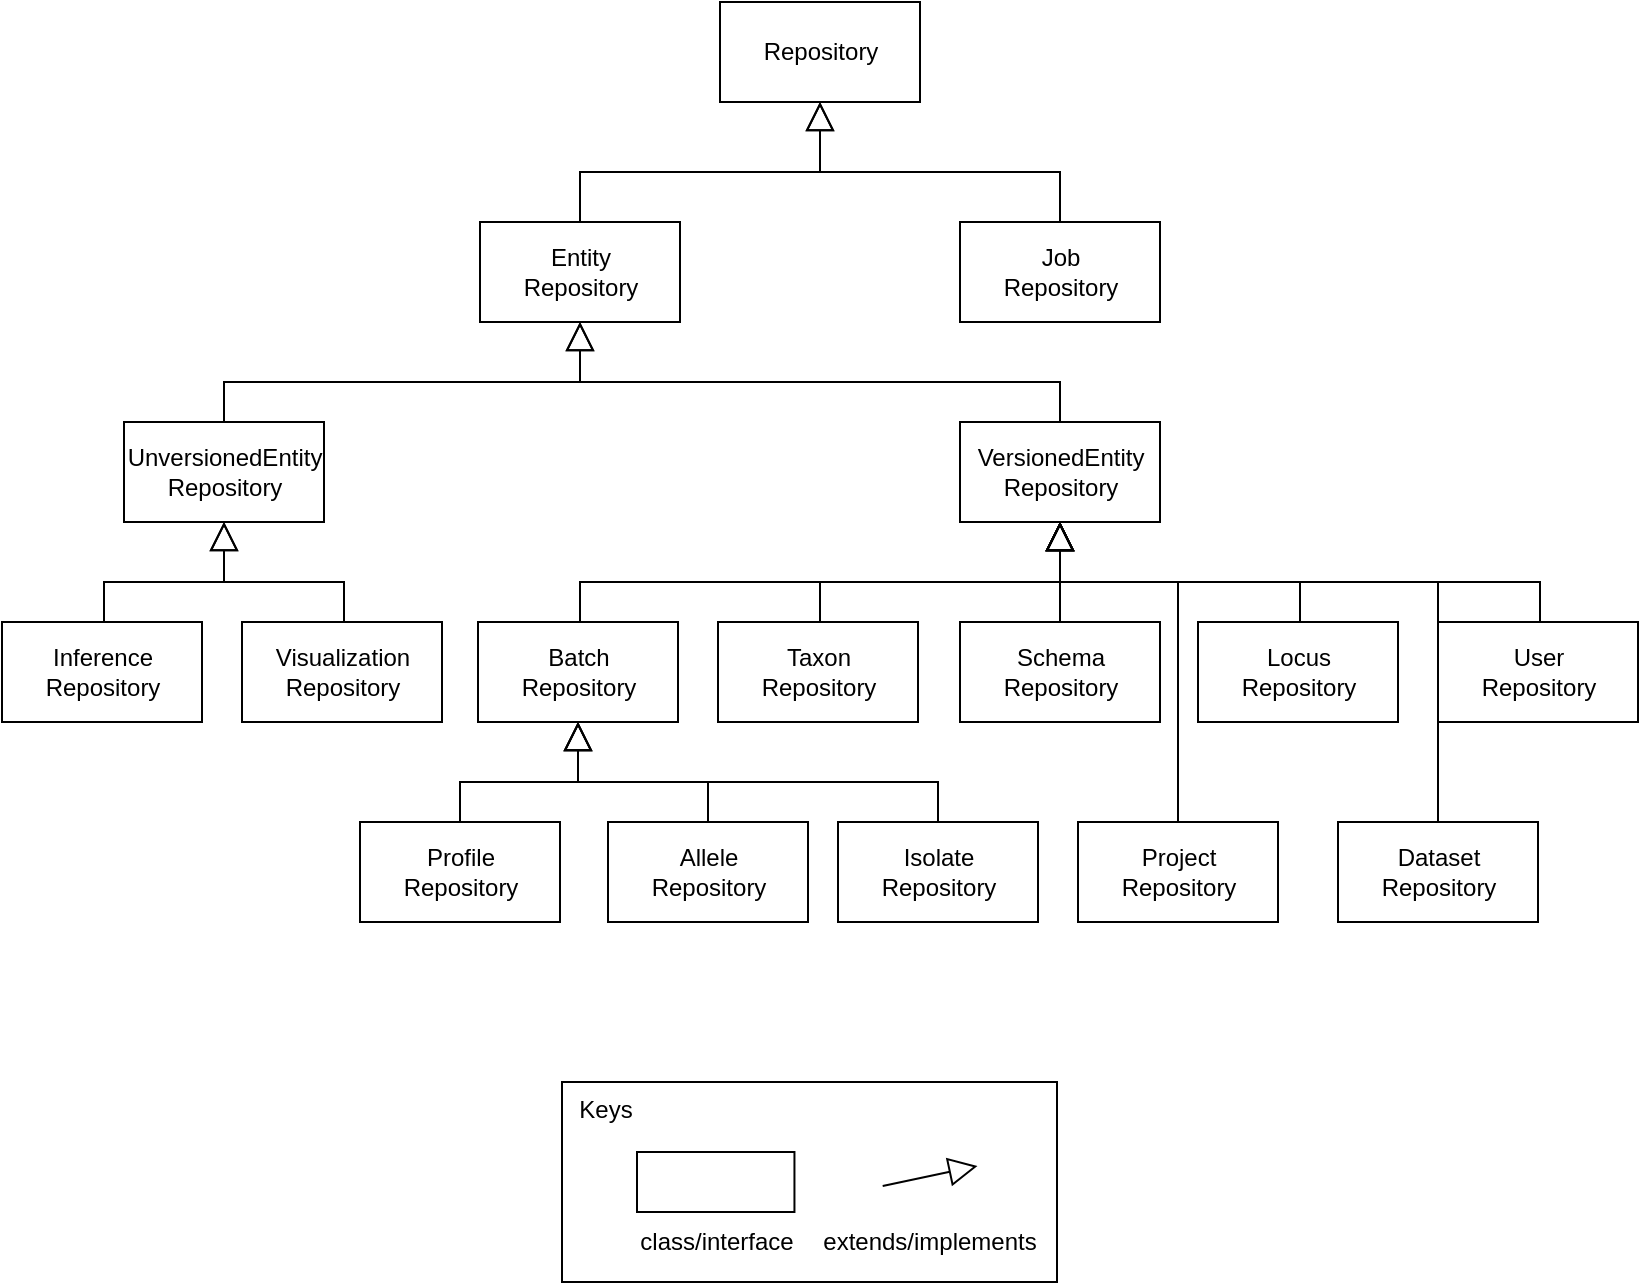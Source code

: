 <mxfile version="13.6.9" type="device"><diagram id="RN4QP6I1dG6gQks-j9Iy" name="Page-1"><mxGraphModel dx="1185" dy="705" grid="1" gridSize="10" guides="1" tooltips="1" connect="1" arrows="1" fold="1" page="1" pageScale="1" pageWidth="850" pageHeight="1100" math="0" shadow="0"><root><mxCell id="0"/><mxCell id="1" parent="0"/><mxCell id="nQdVsw6x4Rct76fO91-q-1" value="Repository" style="html=1;" parent="1" vertex="1"><mxGeometry x="380" y="130" width="100" height="50" as="geometry"/></mxCell><mxCell id="nQdVsw6x4Rct76fO91-q-51" style="edgeStyle=orthogonalEdgeStyle;rounded=0;orthogonalLoop=1;jettySize=auto;html=1;exitX=0.5;exitY=0;exitDx=0;exitDy=0;entryX=0.5;entryY=1;entryDx=0;entryDy=0;endArrow=block;endFill=0;endSize=12;" parent="1" source="nQdVsw6x4Rct76fO91-q-44" target="nQdVsw6x4Rct76fO91-q-1" edge="1"><mxGeometry relative="1" as="geometry"/></mxCell><mxCell id="nQdVsw6x4Rct76fO91-q-44" value="Entity&lt;br&gt;Repository" style="html=1;" parent="1" vertex="1"><mxGeometry x="260" y="240" width="100" height="50" as="geometry"/></mxCell><mxCell id="nQdVsw6x4Rct76fO91-q-48" style="edgeStyle=orthogonalEdgeStyle;rounded=0;orthogonalLoop=1;jettySize=auto;html=1;exitX=0.5;exitY=0;exitDx=0;exitDy=0;entryX=0.5;entryY=1;entryDx=0;entryDy=0;endArrow=block;endFill=0;endSize=12;" parent="1" source="nQdVsw6x4Rct76fO91-q-46" target="nQdVsw6x4Rct76fO91-q-44" edge="1"><mxGeometry relative="1" as="geometry"><Array as="points"><mxPoint x="132" y="320"/><mxPoint x="310" y="320"/></Array></mxGeometry></mxCell><mxCell id="nQdVsw6x4Rct76fO91-q-46" value="UnversionedEntity&lt;br&gt;Repository" style="html=1;" parent="1" vertex="1"><mxGeometry x="82" y="340" width="100" height="50" as="geometry"/></mxCell><mxCell id="nQdVsw6x4Rct76fO91-q-49" style="edgeStyle=orthogonalEdgeStyle;rounded=0;orthogonalLoop=1;jettySize=auto;html=1;exitX=0.5;exitY=0;exitDx=0;exitDy=0;entryX=0.5;entryY=1;entryDx=0;entryDy=0;endArrow=block;endFill=0;endSize=12;" parent="1" source="nQdVsw6x4Rct76fO91-q-47" target="nQdVsw6x4Rct76fO91-q-44" edge="1"><mxGeometry relative="1" as="geometry"><Array as="points"><mxPoint x="532" y="320"/><mxPoint x="350" y="320"/></Array></mxGeometry></mxCell><mxCell id="nQdVsw6x4Rct76fO91-q-47" value="VersionedEntity&lt;br&gt;Repository" style="html=1;" parent="1" vertex="1"><mxGeometry x="500" y="340" width="100" height="50" as="geometry"/></mxCell><mxCell id="nQdVsw6x4Rct76fO91-q-52" style="edgeStyle=orthogonalEdgeStyle;rounded=0;orthogonalLoop=1;jettySize=auto;html=1;exitX=0.5;exitY=0;exitDx=0;exitDy=0;entryX=0.5;entryY=1;entryDx=0;entryDy=0;endArrow=block;endFill=0;endSize=12;" parent="1" source="nQdVsw6x4Rct76fO91-q-50" target="nQdVsw6x4Rct76fO91-q-1" edge="1"><mxGeometry relative="1" as="geometry"/></mxCell><mxCell id="nQdVsw6x4Rct76fO91-q-50" value="Job&lt;br&gt;Repository" style="html=1;" parent="1" vertex="1"><mxGeometry x="500" y="240" width="100" height="50" as="geometry"/></mxCell><mxCell id="nQdVsw6x4Rct76fO91-q-56" style="edgeStyle=orthogonalEdgeStyle;rounded=0;orthogonalLoop=1;jettySize=auto;html=1;exitX=0.5;exitY=0;exitDx=0;exitDy=0;entryX=0.5;entryY=1;entryDx=0;entryDy=0;endArrow=block;endFill=0;endSize=12;" parent="1" source="nQdVsw6x4Rct76fO91-q-53" target="nQdVsw6x4Rct76fO91-q-46" edge="1"><mxGeometry relative="1" as="geometry"><Array as="points"><mxPoint x="192" y="440"/><mxPoint x="192" y="420"/><mxPoint x="132" y="420"/></Array></mxGeometry></mxCell><mxCell id="nQdVsw6x4Rct76fO91-q-53" value="Visualization&lt;br&gt;Repository" style="html=1;" parent="1" vertex="1"><mxGeometry x="141" y="440" width="100" height="50" as="geometry"/></mxCell><mxCell id="nQdVsw6x4Rct76fO91-q-55" style="edgeStyle=orthogonalEdgeStyle;rounded=0;orthogonalLoop=1;jettySize=auto;html=1;exitX=0.5;exitY=0;exitDx=0;exitDy=0;entryX=0.5;entryY=1;entryDx=0;entryDy=0;endArrow=block;endFill=0;endSize=12;" parent="1" source="nQdVsw6x4Rct76fO91-q-54" target="nQdVsw6x4Rct76fO91-q-46" edge="1"><mxGeometry relative="1" as="geometry"><Array as="points"><mxPoint x="72" y="440"/><mxPoint x="72" y="420"/><mxPoint x="132" y="420"/></Array></mxGeometry></mxCell><mxCell id="nQdVsw6x4Rct76fO91-q-54" value="Inference&lt;br&gt;Repository" style="html=1;" parent="1" vertex="1"><mxGeometry x="21" y="440" width="100" height="50" as="geometry"/></mxCell><mxCell id="gHXt18D47OosQRVo32dS-10" style="edgeStyle=orthogonalEdgeStyle;rounded=0;orthogonalLoop=1;jettySize=auto;html=1;exitX=0.5;exitY=0;exitDx=0;exitDy=0;startArrow=none;startFill=0;endArrow=block;endFill=0;endSize=12;entryX=0.5;entryY=1;entryDx=0;entryDy=0;" edge="1" parent="1" source="nQdVsw6x4Rct76fO91-q-57" target="nQdVsw6x4Rct76fO91-q-47"><mxGeometry relative="1" as="geometry"><mxPoint x="550" y="410" as="targetPoint"/></mxGeometry></mxCell><mxCell id="nQdVsw6x4Rct76fO91-q-57" value="Schema&lt;br&gt;Repository" style="html=1;" parent="1" vertex="1"><mxGeometry x="500" y="440" width="100" height="50" as="geometry"/></mxCell><mxCell id="gHXt18D47OosQRVo32dS-13" style="edgeStyle=orthogonalEdgeStyle;rounded=0;orthogonalLoop=1;jettySize=auto;html=1;exitX=0.5;exitY=0;exitDx=0;exitDy=0;entryX=0.5;entryY=1;entryDx=0;entryDy=0;startArrow=none;startFill=0;endArrow=block;endFill=0;endSize=12;" edge="1" parent="1" source="nQdVsw6x4Rct76fO91-q-58" target="gHXt18D47OosQRVo32dS-7"><mxGeometry relative="1" as="geometry"><Array as="points"><mxPoint x="250" y="520"/><mxPoint x="309" y="520"/></Array></mxGeometry></mxCell><mxCell id="nQdVsw6x4Rct76fO91-q-58" value="Profile&lt;br&gt;Repository" style="html=1;" parent="1" vertex="1"><mxGeometry x="200" y="540" width="100" height="50" as="geometry"/></mxCell><mxCell id="gHXt18D47OosQRVo32dS-17" style="edgeStyle=orthogonalEdgeStyle;rounded=0;orthogonalLoop=1;jettySize=auto;html=1;exitX=0.5;exitY=0;exitDx=0;exitDy=0;entryX=0.5;entryY=1;entryDx=0;entryDy=0;startArrow=none;startFill=0;endArrow=block;endFill=0;endSize=12;" edge="1" parent="1" source="nQdVsw6x4Rct76fO91-q-59" target="nQdVsw6x4Rct76fO91-q-47"><mxGeometry relative="1" as="geometry"><Array as="points"><mxPoint x="739" y="420"/><mxPoint x="550" y="420"/></Array></mxGeometry></mxCell><mxCell id="nQdVsw6x4Rct76fO91-q-59" value="Dataset&lt;br&gt;Repository" style="html=1;" parent="1" vertex="1"><mxGeometry x="689" y="540" width="100" height="50" as="geometry"/></mxCell><mxCell id="gHXt18D47OosQRVo32dS-15" style="edgeStyle=orthogonalEdgeStyle;rounded=0;orthogonalLoop=1;jettySize=auto;html=1;exitX=0.5;exitY=0;exitDx=0;exitDy=0;entryX=0.5;entryY=1;entryDx=0;entryDy=0;startArrow=none;startFill=0;endArrow=block;endFill=0;endSize=12;" edge="1" parent="1" source="nQdVsw6x4Rct76fO91-q-60" target="gHXt18D47OosQRVo32dS-7"><mxGeometry relative="1" as="geometry"/></mxCell><mxCell id="nQdVsw6x4Rct76fO91-q-60" value="Isolate&lt;br&gt;Repository" style="html=1;" parent="1" vertex="1"><mxGeometry x="439" y="540" width="100" height="50" as="geometry"/></mxCell><mxCell id="gHXt18D47OosQRVo32dS-12" style="edgeStyle=orthogonalEdgeStyle;rounded=0;orthogonalLoop=1;jettySize=auto;html=1;exitX=0.5;exitY=0;exitDx=0;exitDy=0;entryX=0.5;entryY=1;entryDx=0;entryDy=0;startArrow=none;startFill=0;endArrow=block;endFill=0;endSize=12;" edge="1" parent="1" source="nQdVsw6x4Rct76fO91-q-61" target="nQdVsw6x4Rct76fO91-q-47"><mxGeometry relative="1" as="geometry"><Array as="points"><mxPoint x="790" y="440"/><mxPoint x="790" y="420"/><mxPoint x="550" y="420"/></Array></mxGeometry></mxCell><mxCell id="nQdVsw6x4Rct76fO91-q-61" value="User&lt;br&gt;Repository" style="html=1;" parent="1" vertex="1"><mxGeometry x="739" y="440" width="100" height="50" as="geometry"/></mxCell><mxCell id="gHXt18D47OosQRVo32dS-16" style="edgeStyle=orthogonalEdgeStyle;rounded=0;orthogonalLoop=1;jettySize=auto;html=1;entryX=0.5;entryY=1;entryDx=0;entryDy=0;startArrow=none;startFill=0;endArrow=block;endFill=0;endSize=12;" edge="1" parent="1" source="nQdVsw6x4Rct76fO91-q-62" target="nQdVsw6x4Rct76fO91-q-47"><mxGeometry relative="1" as="geometry"><Array as="points"><mxPoint x="609" y="420"/><mxPoint x="550" y="420"/></Array></mxGeometry></mxCell><mxCell id="nQdVsw6x4Rct76fO91-q-62" value="Project&lt;br&gt;Repository" style="html=1;" parent="1" vertex="1"><mxGeometry x="559" y="540" width="100" height="50" as="geometry"/></mxCell><mxCell id="gHXt18D47OosQRVo32dS-9" style="edgeStyle=orthogonalEdgeStyle;rounded=0;orthogonalLoop=1;jettySize=auto;html=1;exitX=0.5;exitY=0;exitDx=0;exitDy=0;entryX=0.5;entryY=1;entryDx=0;entryDy=0;startArrow=none;startFill=0;endArrow=block;endFill=0;endSize=12;" edge="1" parent="1" source="nQdVsw6x4Rct76fO91-q-63" target="nQdVsw6x4Rct76fO91-q-47"><mxGeometry relative="1" as="geometry"><Array as="points"><mxPoint x="430" y="440"/><mxPoint x="430" y="420"/><mxPoint x="550" y="420"/></Array></mxGeometry></mxCell><mxCell id="nQdVsw6x4Rct76fO91-q-63" value="Taxon&lt;br&gt;Repository" style="html=1;" parent="1" vertex="1"><mxGeometry x="379" y="440" width="100" height="50" as="geometry"/></mxCell><mxCell id="gHXt18D47OosQRVo32dS-11" style="edgeStyle=orthogonalEdgeStyle;rounded=0;orthogonalLoop=1;jettySize=auto;html=1;exitX=0.5;exitY=0;exitDx=0;exitDy=0;entryX=0.5;entryY=1;entryDx=0;entryDy=0;startArrow=none;startFill=0;endArrow=block;endFill=0;endSize=12;" edge="1" parent="1" source="nQdVsw6x4Rct76fO91-q-64" target="nQdVsw6x4Rct76fO91-q-47"><mxGeometry relative="1" as="geometry"><Array as="points"><mxPoint x="670" y="440"/><mxPoint x="670" y="420"/><mxPoint x="550" y="420"/></Array></mxGeometry></mxCell><mxCell id="nQdVsw6x4Rct76fO91-q-64" value="Locus&lt;br&gt;Repository" style="html=1;" parent="1" vertex="1"><mxGeometry x="619" y="440" width="100" height="50" as="geometry"/></mxCell><mxCell id="gHXt18D47OosQRVo32dS-14" style="edgeStyle=orthogonalEdgeStyle;rounded=0;orthogonalLoop=1;jettySize=auto;html=1;exitX=0.5;exitY=0;exitDx=0;exitDy=0;entryX=0.5;entryY=1;entryDx=0;entryDy=0;startArrow=none;startFill=0;endArrow=block;endFill=0;endSize=12;" edge="1" parent="1" source="nQdVsw6x4Rct76fO91-q-65" target="gHXt18D47OosQRVo32dS-7"><mxGeometry relative="1" as="geometry"/></mxCell><mxCell id="nQdVsw6x4Rct76fO91-q-65" value="Allele&lt;br&gt;Repository" style="html=1;" parent="1" vertex="1"><mxGeometry x="324" y="540" width="100" height="50" as="geometry"/></mxCell><mxCell id="gHXt18D47OosQRVo32dS-1" value="" style="group" vertex="1" connectable="0" parent="1"><mxGeometry x="301" y="670" width="247.5" height="100" as="geometry"/></mxCell><mxCell id="gHXt18D47OosQRVo32dS-2" value="&amp;nbsp; Keys" style="rounded=0;whiteSpace=wrap;html=1;align=left;verticalAlign=top;" vertex="1" parent="gHXt18D47OosQRVo32dS-1"><mxGeometry width="247.5" height="100" as="geometry"/></mxCell><mxCell id="gHXt18D47OosQRVo32dS-3" value="" style="endArrow=block;html=1;exitX=1;exitY=0.5;exitDx=0;exitDy=0;startArrow=none;startFill=0;endFill=0;endSize=12;" edge="1" parent="gHXt18D47OosQRVo32dS-1"><mxGeometry width="50" height="50" relative="1" as="geometry"><mxPoint x="160.348" y="52" as="sourcePoint"/><mxPoint x="207.742" y="42" as="targetPoint"/></mxGeometry></mxCell><mxCell id="gHXt18D47OosQRVo32dS-4" value="extends/implements" style="text;html=1;strokeColor=none;fillColor=none;align=center;verticalAlign=middle;whiteSpace=wrap;rounded=0;" vertex="1" parent="gHXt18D47OosQRVo32dS-1"><mxGeometry x="139.021" y="70" width="89.521" height="20" as="geometry"/></mxCell><mxCell id="gHXt18D47OosQRVo32dS-5" value="class/interface" style="text;html=1;strokeColor=none;fillColor=none;align=center;verticalAlign=middle;whiteSpace=wrap;rounded=0;" vertex="1" parent="gHXt18D47OosQRVo32dS-1"><mxGeometry x="45.526" y="70" width="62.665" height="20" as="geometry"/></mxCell><mxCell id="gHXt18D47OosQRVo32dS-6" value="" style="rounded=0;whiteSpace=wrap;html=1;" vertex="1" parent="gHXt18D47OosQRVo32dS-1"><mxGeometry x="37.501" y="35" width="78.726" height="30" as="geometry"/></mxCell><mxCell id="gHXt18D47OosQRVo32dS-8" style="edgeStyle=orthogonalEdgeStyle;rounded=0;orthogonalLoop=1;jettySize=auto;html=1;exitX=0.5;exitY=0;exitDx=0;exitDy=0;startArrow=none;startFill=0;endArrow=block;endFill=0;endSize=12;" edge="1" parent="1" source="gHXt18D47OosQRVo32dS-7" target="nQdVsw6x4Rct76fO91-q-47"><mxGeometry relative="1" as="geometry"><Array as="points"><mxPoint x="310" y="440"/><mxPoint x="310" y="420"/><mxPoint x="550" y="420"/></Array></mxGeometry></mxCell><mxCell id="gHXt18D47OosQRVo32dS-7" value="Batch&lt;br&gt;Repository" style="html=1;" vertex="1" parent="1"><mxGeometry x="259" y="440" width="100" height="50" as="geometry"/></mxCell></root></mxGraphModel></diagram></mxfile>